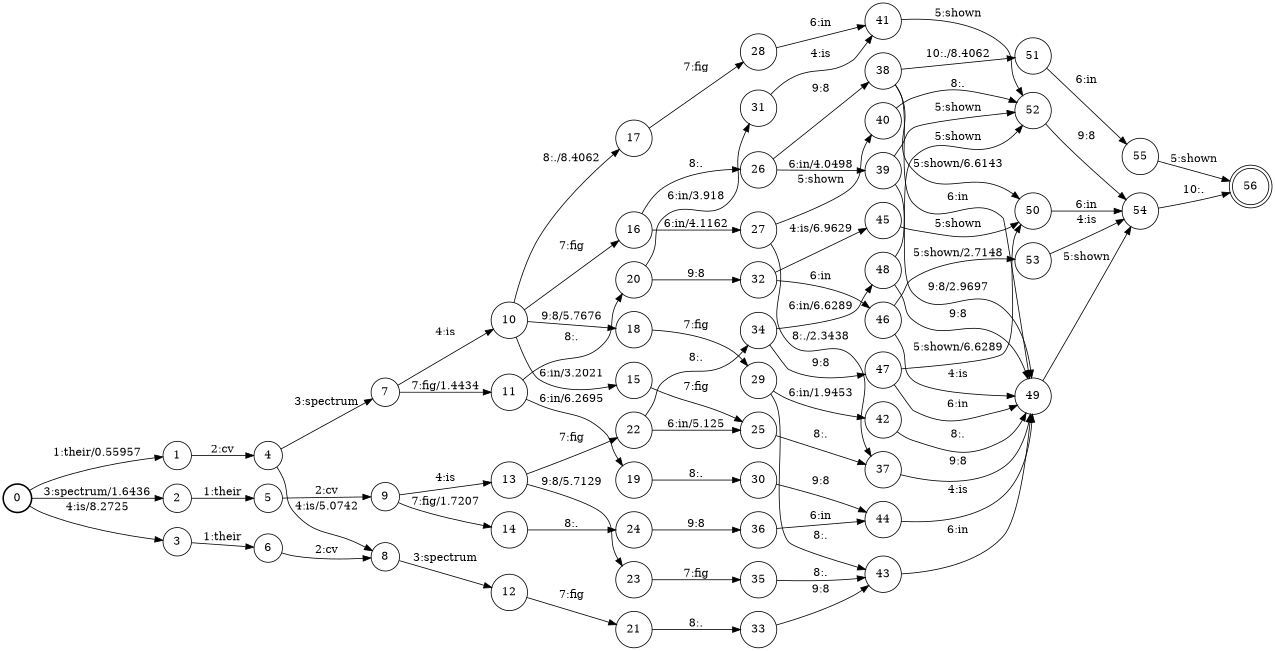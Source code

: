 digraph FST {
rankdir = LR;
size = "8.5,11";
label = "";
center = 1;
orientation = Portrait;
ranksep = "0.4";
nodesep = "0.25";
0 [label = "0", shape = circle, style = bold, fontsize = 14]
	0 -> 1 [label = "1:their/0.55957", fontsize = 14];
	0 -> 2 [label = "3:spectrum/1.6436", fontsize = 14];
	0 -> 3 [label = "4:is/8.2725", fontsize = 14];
1 [label = "1", shape = circle, style = solid, fontsize = 14]
	1 -> 4 [label = "2:cv", fontsize = 14];
2 [label = "2", shape = circle, style = solid, fontsize = 14]
	2 -> 5 [label = "1:their", fontsize = 14];
3 [label = "3", shape = circle, style = solid, fontsize = 14]
	3 -> 6 [label = "1:their", fontsize = 14];
4 [label = "4", shape = circle, style = solid, fontsize = 14]
	4 -> 7 [label = "3:spectrum", fontsize = 14];
	4 -> 8 [label = "4:is/5.0742", fontsize = 14];
5 [label = "5", shape = circle, style = solid, fontsize = 14]
	5 -> 9 [label = "2:cv", fontsize = 14];
6 [label = "6", shape = circle, style = solid, fontsize = 14]
	6 -> 8 [label = "2:cv", fontsize = 14];
7 [label = "7", shape = circle, style = solid, fontsize = 14]
	7 -> 10 [label = "4:is", fontsize = 14];
	7 -> 11 [label = "7:fig/1.4434", fontsize = 14];
8 [label = "8", shape = circle, style = solid, fontsize = 14]
	8 -> 12 [label = "3:spectrum", fontsize = 14];
9 [label = "9", shape = circle, style = solid, fontsize = 14]
	9 -> 13 [label = "4:is", fontsize = 14];
	9 -> 14 [label = "7:fig/1.7207", fontsize = 14];
10 [label = "10", shape = circle, style = solid, fontsize = 14]
	10 -> 15 [label = "6:in/3.2021", fontsize = 14];
	10 -> 16 [label = "7:fig", fontsize = 14];
	10 -> 17 [label = "8:./8.4062", fontsize = 14];
	10 -> 18 [label = "9:8/5.7676", fontsize = 14];
11 [label = "11", shape = circle, style = solid, fontsize = 14]
	11 -> 19 [label = "6:in/6.2695", fontsize = 14];
	11 -> 20 [label = "8:.", fontsize = 14];
12 [label = "12", shape = circle, style = solid, fontsize = 14]
	12 -> 21 [label = "7:fig", fontsize = 14];
13 [label = "13", shape = circle, style = solid, fontsize = 14]
	13 -> 22 [label = "7:fig", fontsize = 14];
	13 -> 23 [label = "9:8/5.7129", fontsize = 14];
14 [label = "14", shape = circle, style = solid, fontsize = 14]
	14 -> 24 [label = "8:.", fontsize = 14];
15 [label = "15", shape = circle, style = solid, fontsize = 14]
	15 -> 25 [label = "7:fig", fontsize = 14];
16 [label = "16", shape = circle, style = solid, fontsize = 14]
	16 -> 27 [label = "6:in/4.1162", fontsize = 14];
	16 -> 26 [label = "8:.", fontsize = 14];
17 [label = "17", shape = circle, style = solid, fontsize = 14]
	17 -> 28 [label = "7:fig", fontsize = 14];
18 [label = "18", shape = circle, style = solid, fontsize = 14]
	18 -> 29 [label = "7:fig", fontsize = 14];
19 [label = "19", shape = circle, style = solid, fontsize = 14]
	19 -> 30 [label = "8:.", fontsize = 14];
20 [label = "20", shape = circle, style = solid, fontsize = 14]
	20 -> 31 [label = "6:in/3.918", fontsize = 14];
	20 -> 32 [label = "9:8", fontsize = 14];
21 [label = "21", shape = circle, style = solid, fontsize = 14]
	21 -> 33 [label = "8:.", fontsize = 14];
22 [label = "22", shape = circle, style = solid, fontsize = 14]
	22 -> 25 [label = "6:in/5.125", fontsize = 14];
	22 -> 34 [label = "8:.", fontsize = 14];
23 [label = "23", shape = circle, style = solid, fontsize = 14]
	23 -> 35 [label = "7:fig", fontsize = 14];
24 [label = "24", shape = circle, style = solid, fontsize = 14]
	24 -> 36 [label = "9:8", fontsize = 14];
25 [label = "25", shape = circle, style = solid, fontsize = 14]
	25 -> 37 [label = "8:.", fontsize = 14];
26 [label = "26", shape = circle, style = solid, fontsize = 14]
	26 -> 39 [label = "6:in/4.0498", fontsize = 14];
	26 -> 38 [label = "9:8", fontsize = 14];
27 [label = "27", shape = circle, style = solid, fontsize = 14]
	27 -> 40 [label = "5:shown", fontsize = 14];
	27 -> 37 [label = "8:./2.3438", fontsize = 14];
28 [label = "28", shape = circle, style = solid, fontsize = 14]
	28 -> 41 [label = "6:in", fontsize = 14];
29 [label = "29", shape = circle, style = solid, fontsize = 14]
	29 -> 42 [label = "6:in/1.9453", fontsize = 14];
	29 -> 43 [label = "8:.", fontsize = 14];
30 [label = "30", shape = circle, style = solid, fontsize = 14]
	30 -> 44 [label = "9:8", fontsize = 14];
31 [label = "31", shape = circle, style = solid, fontsize = 14]
	31 -> 41 [label = "4:is", fontsize = 14];
32 [label = "32", shape = circle, style = solid, fontsize = 14]
	32 -> 45 [label = "4:is/6.9629", fontsize = 14];
	32 -> 46 [label = "6:in", fontsize = 14];
33 [label = "33", shape = circle, style = solid, fontsize = 14]
	33 -> 43 [label = "9:8", fontsize = 14];
34 [label = "34", shape = circle, style = solid, fontsize = 14]
	34 -> 48 [label = "6:in/6.6289", fontsize = 14];
	34 -> 47 [label = "9:8", fontsize = 14];
35 [label = "35", shape = circle, style = solid, fontsize = 14]
	35 -> 43 [label = "8:.", fontsize = 14];
36 [label = "36", shape = circle, style = solid, fontsize = 14]
	36 -> 44 [label = "6:in", fontsize = 14];
37 [label = "37", shape = circle, style = solid, fontsize = 14]
	37 -> 49 [label = "9:8", fontsize = 14];
38 [label = "38", shape = circle, style = solid, fontsize = 14]
	38 -> 50 [label = "5:shown/6.6143", fontsize = 14];
	38 -> 49 [label = "6:in", fontsize = 14];
	38 -> 51 [label = "10:./8.4062", fontsize = 14];
39 [label = "39", shape = circle, style = solid, fontsize = 14]
	39 -> 52 [label = "5:shown", fontsize = 14];
	39 -> 49 [label = "9:8/2.9697", fontsize = 14];
40 [label = "40", shape = circle, style = solid, fontsize = 14]
	40 -> 52 [label = "8:.", fontsize = 14];
41 [label = "41", shape = circle, style = solid, fontsize = 14]
	41 -> 52 [label = "5:shown", fontsize = 14];
42 [label = "42", shape = circle, style = solid, fontsize = 14]
	42 -> 49 [label = "8:.", fontsize = 14];
43 [label = "43", shape = circle, style = solid, fontsize = 14]
	43 -> 49 [label = "6:in", fontsize = 14];
44 [label = "44", shape = circle, style = solid, fontsize = 14]
	44 -> 49 [label = "4:is", fontsize = 14];
45 [label = "45", shape = circle, style = solid, fontsize = 14]
	45 -> 50 [label = "5:shown", fontsize = 14];
46 [label = "46", shape = circle, style = solid, fontsize = 14]
	46 -> 49 [label = "4:is", fontsize = 14];
	46 -> 53 [label = "5:shown/2.7148", fontsize = 14];
47 [label = "47", shape = circle, style = solid, fontsize = 14]
	47 -> 50 [label = "5:shown/6.6289", fontsize = 14];
	47 -> 49 [label = "6:in", fontsize = 14];
48 [label = "48", shape = circle, style = solid, fontsize = 14]
	48 -> 52 [label = "5:shown", fontsize = 14];
	48 -> 49 [label = "9:8", fontsize = 14];
49 [label = "49", shape = circle, style = solid, fontsize = 14]
	49 -> 54 [label = "5:shown", fontsize = 14];
50 [label = "50", shape = circle, style = solid, fontsize = 14]
	50 -> 54 [label = "6:in", fontsize = 14];
51 [label = "51", shape = circle, style = solid, fontsize = 14]
	51 -> 55 [label = "6:in", fontsize = 14];
52 [label = "52", shape = circle, style = solid, fontsize = 14]
	52 -> 54 [label = "9:8", fontsize = 14];
53 [label = "53", shape = circle, style = solid, fontsize = 14]
	53 -> 54 [label = "4:is", fontsize = 14];
54 [label = "54", shape = circle, style = solid, fontsize = 14]
	54 -> 56 [label = "10:.", fontsize = 14];
55 [label = "55", shape = circle, style = solid, fontsize = 14]
	55 -> 56 [label = "5:shown", fontsize = 14];
56 [label = "56", shape = doublecircle, style = solid, fontsize = 14]
}

